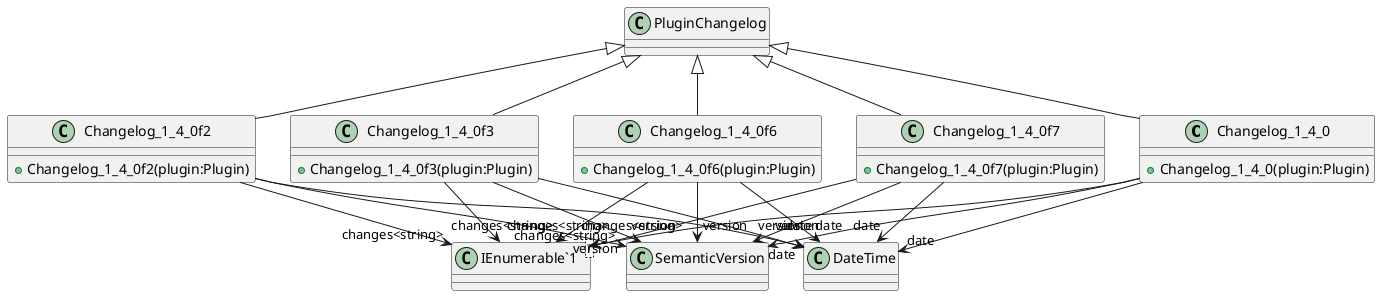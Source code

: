 @startuml
class Changelog_1_4_0 {
    + Changelog_1_4_0(plugin:Plugin)
}
class Changelog_1_4_0f2 {
    + Changelog_1_4_0f2(plugin:Plugin)
}
class Changelog_1_4_0f3 {
    + Changelog_1_4_0f3(plugin:Plugin)
}
class Changelog_1_4_0f6 {
    + Changelog_1_4_0f6(plugin:Plugin)
}
class Changelog_1_4_0f7 {
    + Changelog_1_4_0f7(plugin:Plugin)
}
class "IEnumerable`1"<T> {
}
PluginChangelog <|-- Changelog_1_4_0
Changelog_1_4_0 --> "version" SemanticVersion
Changelog_1_4_0 --> "date" DateTime
Changelog_1_4_0 --> "changes<string>" "IEnumerable`1"
PluginChangelog <|-- Changelog_1_4_0f2
Changelog_1_4_0f2 --> "version" SemanticVersion
Changelog_1_4_0f2 --> "date" DateTime
Changelog_1_4_0f2 --> "changes<string>" "IEnumerable`1"
PluginChangelog <|-- Changelog_1_4_0f3
Changelog_1_4_0f3 --> "version" SemanticVersion
Changelog_1_4_0f3 --> "date" DateTime
Changelog_1_4_0f3 --> "changes<string>" "IEnumerable`1"
PluginChangelog <|-- Changelog_1_4_0f6
Changelog_1_4_0f6 --> "version" SemanticVersion
Changelog_1_4_0f6 --> "date" DateTime
Changelog_1_4_0f6 --> "changes<string>" "IEnumerable`1"
PluginChangelog <|-- Changelog_1_4_0f7
Changelog_1_4_0f7 --> "version" SemanticVersion
Changelog_1_4_0f7 --> "date" DateTime
Changelog_1_4_0f7 --> "changes<string>" "IEnumerable`1"
@enduml
